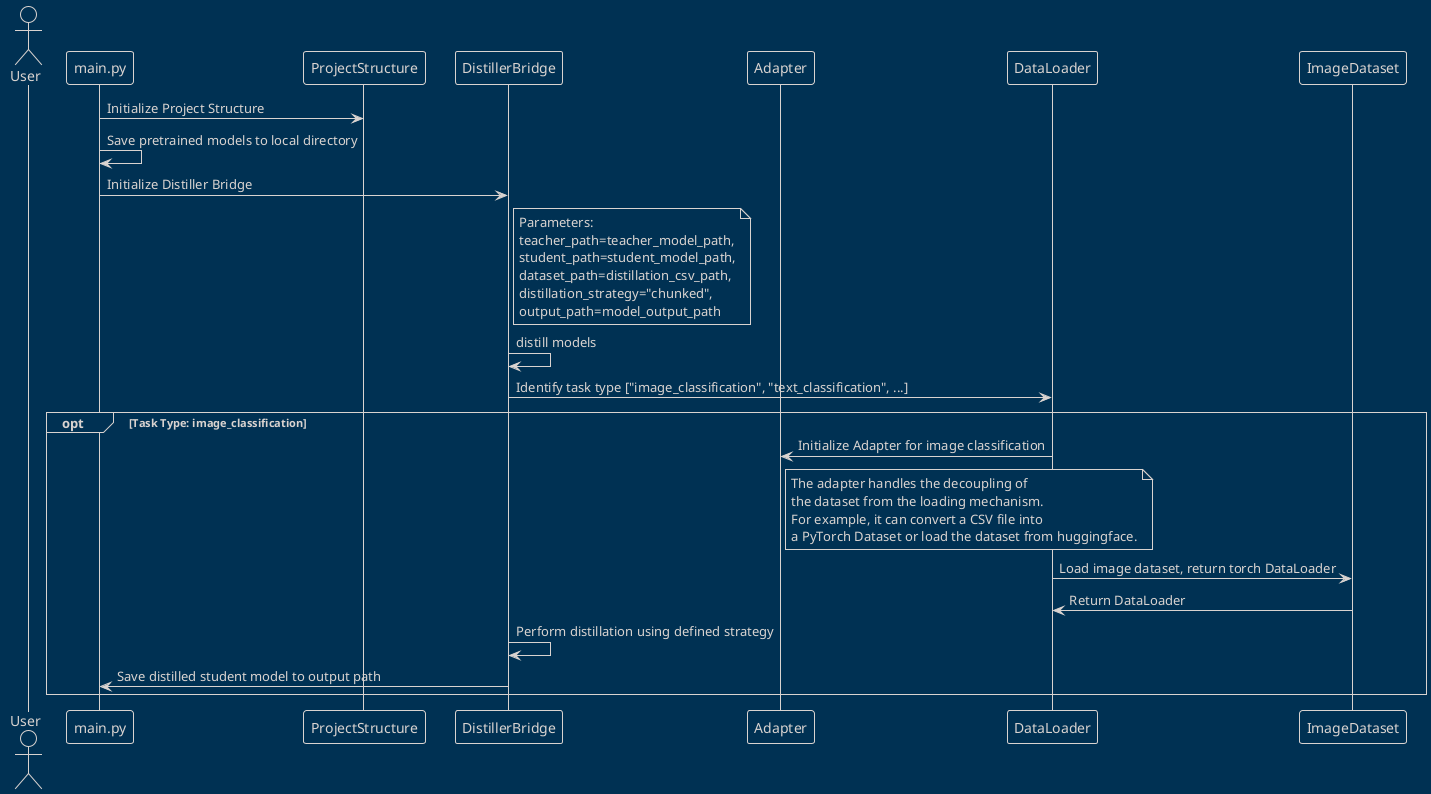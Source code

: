 @startuml Knowledge_Distillation_Framework_Sequence
!theme blueprint
skinparam BoxPadding 20

actor User
participant "main.py" as Main
participant ProjectStructure
participant DistillerBridge
participant Adapter
participant DataLoader
participant ImageDataset

Main -> ProjectStructure: Initialize Project Structure
Main -> Main: Save pretrained models to local directory
Main -> DistillerBridge: Initialize Distiller Bridge

note right of DistillerBridge
    Parameters:
    teacher_path=teacher_model_path,
    student_path=student_model_path,
    dataset_path=distillation_csv_path,
    distillation_strategy="chunked",
    output_path=model_output_path
end note

DistillerBridge -> DistillerBridge: distill models
DistillerBridge -> DataLoader: Identify task type ["image_classification", "text_classification", ...]
opt Task Type: image_classification
    DataLoader -> Adapter: Initialize Adapter for image classification
    note right of Adapter
        The adapter handles the decoupling of 
        the dataset from the loading mechanism.
        For example, it can convert a CSV file into 
        a PyTorch Dataset or load the dataset from huggingface.
    end note
    DataLoader -> ImageDataset: Load image dataset, return torch DataLoader
    ImageDataset -> DataLoader: Return DataLoader
    DistillerBridge -> DistillerBridge: Perform distillation using defined strategy
    DistillerBridge -> Main: Save distilled student model to output path
end
